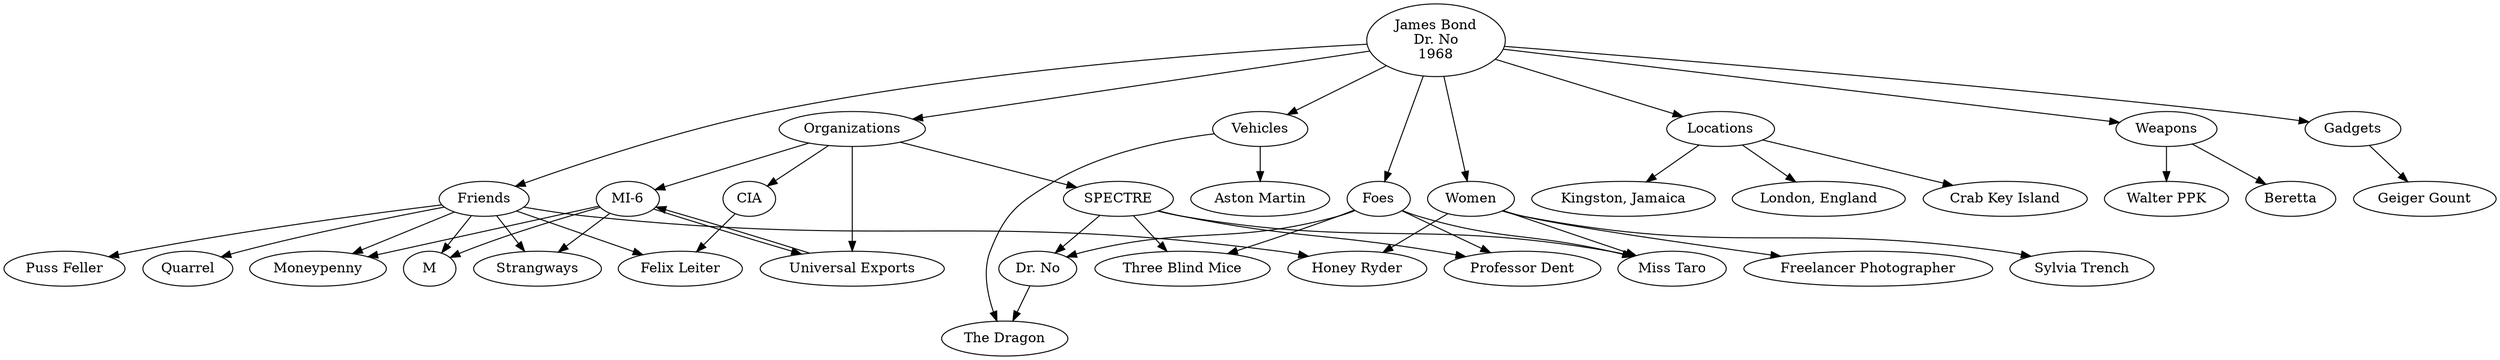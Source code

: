 /* 
James Bond 1962 Dr. No Graph
*/
digraph jamesbond1962drno {

/* Our protagonist */
JB;

/* Topic relationships */
JB -> FR;
JB -> FO;
JB -> VE;
JB -> WO;
JB -> OR;
JB -> LO;
JB -> WE;
JB -> GD;

/* Friends relationships */
FR -> MOPE;
FR -> QUAR;
FR -> MMMM;
FR -> FELE;
FR -> STRG;
FR -> PUFE;
FR -> HORY;

/* Foes relationships */
FO -> DRNO;
FO -> PROF;
FO -> TBMI;
FO -> MITA;

/* Vehicles relationships */
VE -> ASMA;
VE -> DRAG;
DRNO -> DRAG;

/* Women relationships */
WO -> MITA;
WO -> HORY;
WO -> SYTR;
WO -> FRPH;

/* Organizations relationships */
OR -> MI_6;
OR -> UNEX;
OR -> CIA;
OR -> SPCT;
MI_6 -> UNEX -> MI_6;
MI_6 -> MMMM;
MI_6 -> MOPE;
MI_6 -> STRG;
CIA -> FELE;
SPCT -> DRNO;
SPCT -> TBMI;
SPCT -> MITA;
SPCT -> PROF;

/* Locations relationships */
LO -> KGJA;
LO -> LDEN;
LO -> CKIS;

/* Weapons relationships */
WE -> BERT;
WE -> WPPK;

/* Gadgets relationships */
GD -> GGCT;

/* Characters */
JB [label="James Bond\nDr. No\n1968"]

/* Friends */
MOPE [label="Moneypenny"]
QUAR [label="Quarrel"]
MMMM [label="M"]
FELE [label="Felix Leiter"]
STRG [label="Strangways"]
PUFE [label="Puss Feller"]
HORY [label="Honey Ryder"]

/* Vehicles */
ASMA [label="Aston Martin"]
DRAG [label="The Dragon"]

/* Foes */
DRNO [label="Dr. No"]
PROF [label="Professor Dent"]
TBMI [label="Three Blind Mice"]
MITA [label="Miss Taro"]

/* Women */
SYTR [label="Sylvia Trench"]
FRPH [label="Freelancer Photographer"]

/* Organizations */
MI_6 [label="MI-6"]
UNEX [label="Universal Exports"]
CIA [label="CIA"]
SPCT [label="SPECTRE"]

/* Locations */
KGJA [label="Kingston, Jamaica"]
LDEN [label="London, England"]
CKIS [label="Crab Key Island"]

/* Weapons */
BERT [label="Beretta"]
WPPK [label="Walter PPK"]

/* Gadgets */
GGCT [label="Geiger Gount"]

/* Topics */
FR [label="Friends"]
FO [label="Foes"]
VE [label="Vehicles"]
WO [label="Women"]
OR [label="Organizations"]
LO [label="Locations"]
WE [label="Weapons"]
GD [label="Gadgets"]
}